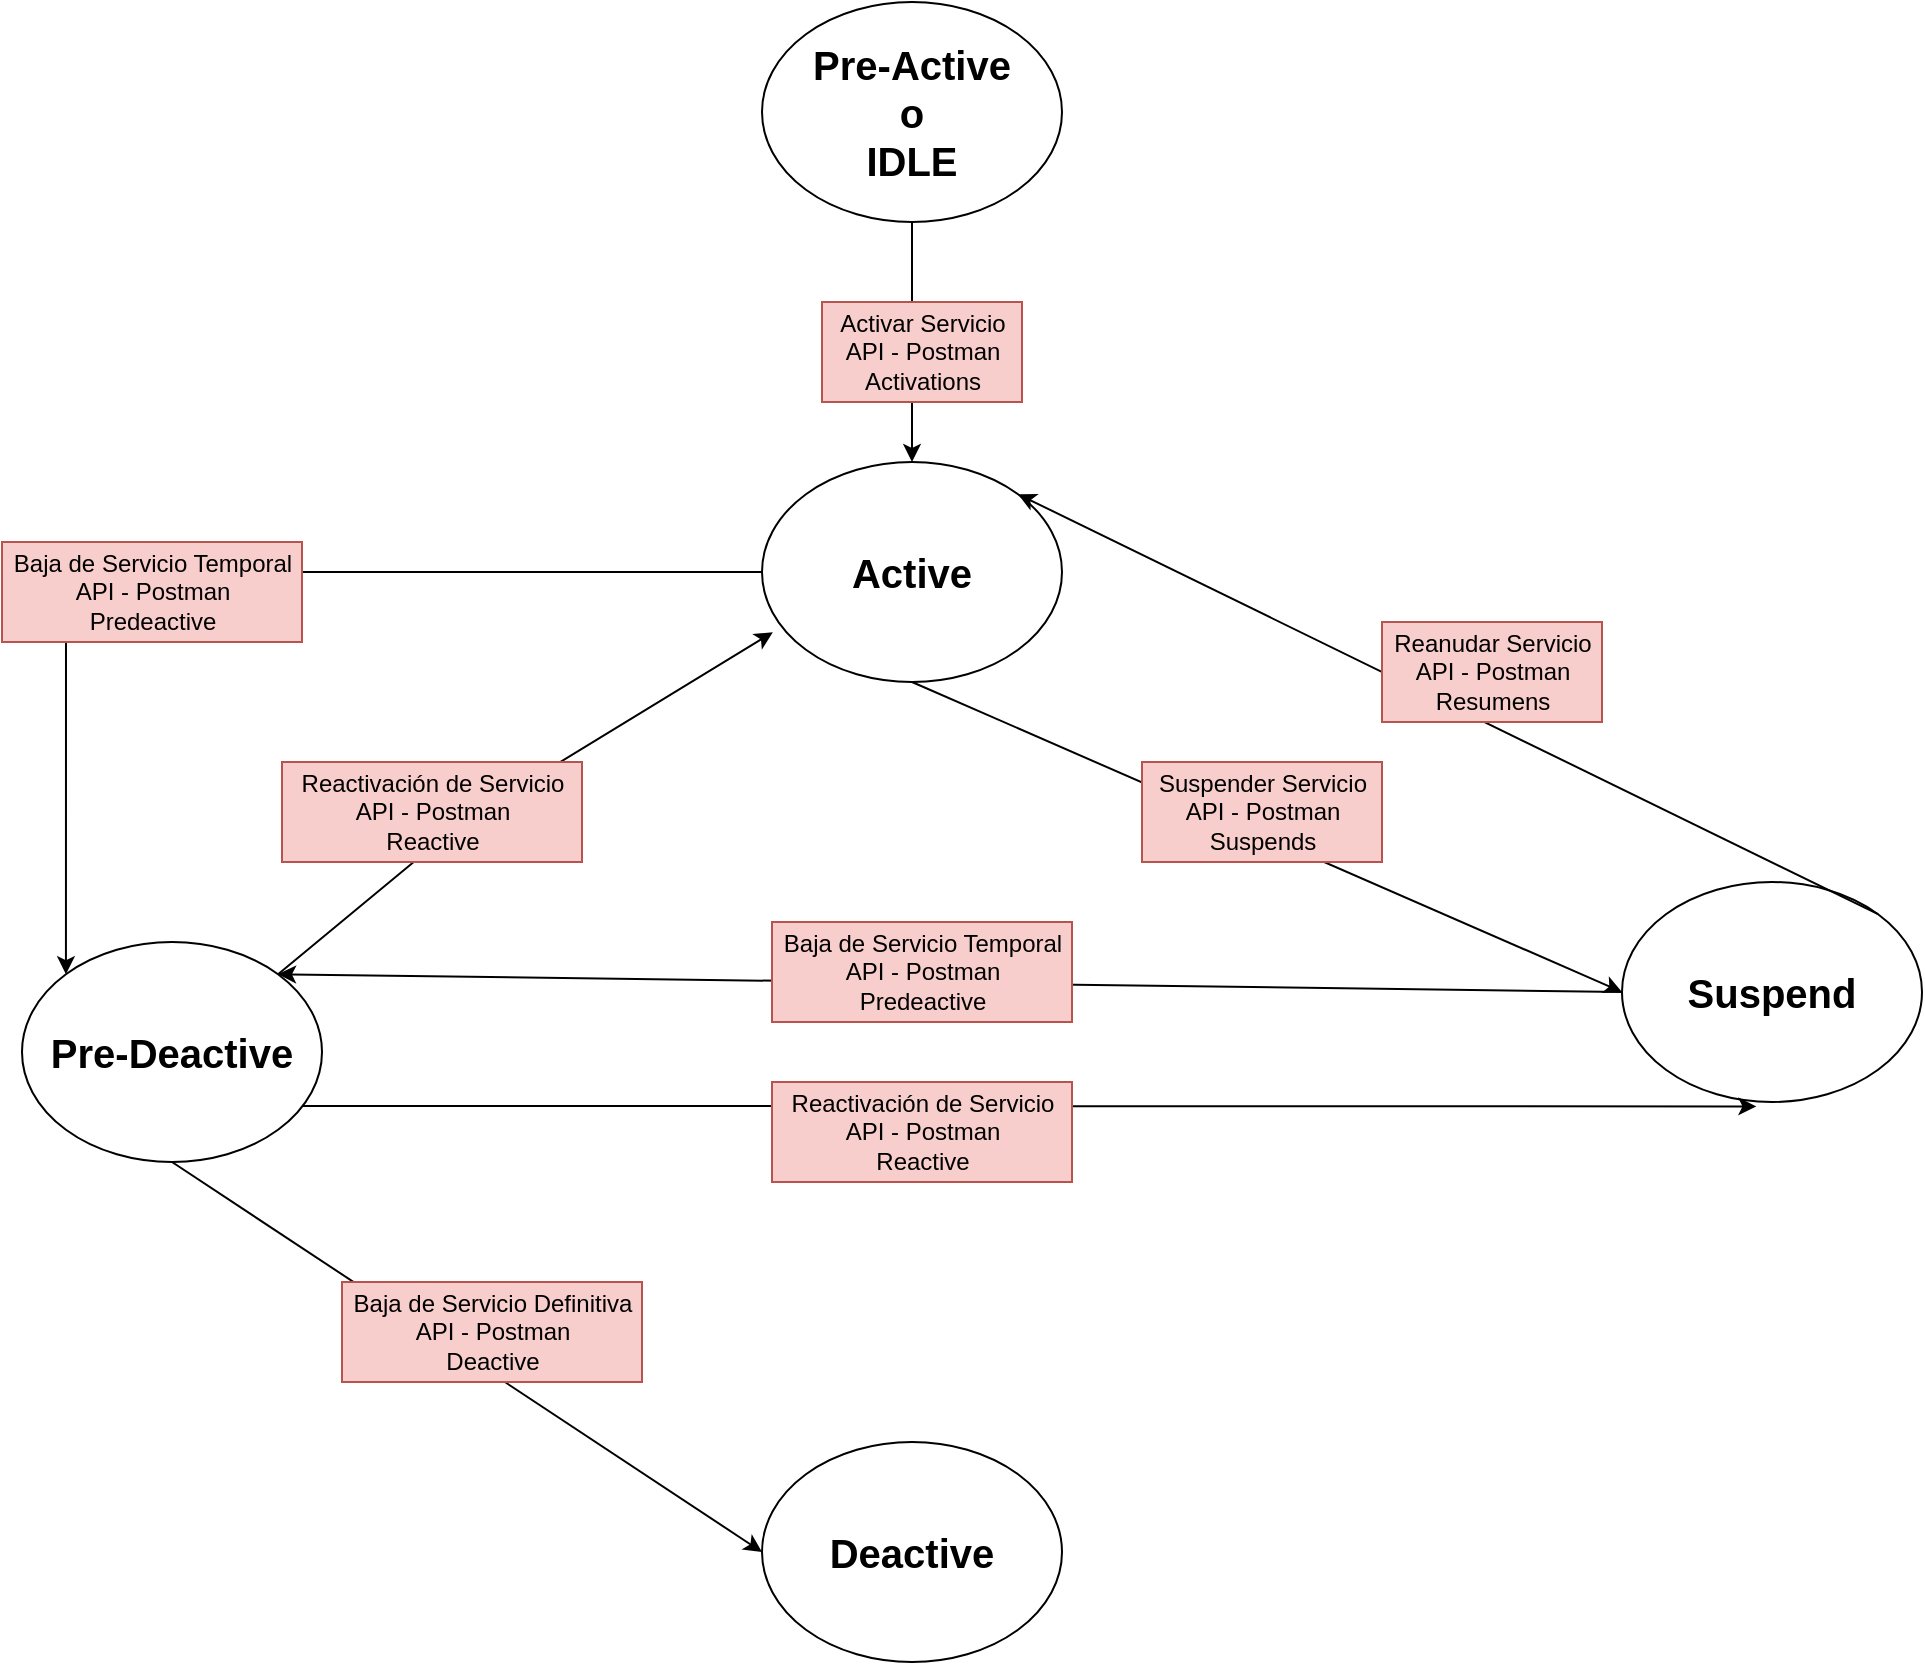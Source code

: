 <mxfile version="15.5.2" type="github"><diagram id="H7uGVd6uUkmrxRJBJKdL" name="Page-1"><mxGraphModel dx="2197" dy="700" grid="1" gridSize="10" guides="1" tooltips="1" connect="1" arrows="1" fold="1" page="1" pageScale="1" pageWidth="827" pageHeight="1169" math="0" shadow="0"><root><mxCell id="0"/><mxCell id="1" parent="0"/><mxCell id="E-aPnvL4wcG2CTVnwj5k-7" style="edgeStyle=orthogonalEdgeStyle;rounded=0;orthogonalLoop=1;jettySize=auto;html=1;exitX=0.5;exitY=1;exitDx=0;exitDy=0;entryX=0.5;entryY=0;entryDx=0;entryDy=0;" edge="1" parent="1" source="E-aPnvL4wcG2CTVnwj5k-1" target="E-aPnvL4wcG2CTVnwj5k-2"><mxGeometry relative="1" as="geometry"/></mxCell><mxCell id="E-aPnvL4wcG2CTVnwj5k-1" value="Pre-Active&lt;br style=&quot;font-size: 20px;&quot;&gt;o&lt;br style=&quot;font-size: 20px;&quot;&gt;IDLE" style="ellipse;whiteSpace=wrap;html=1;fontSize=20;fontStyle=1" vertex="1" parent="1"><mxGeometry x="360" y="150" width="150" height="110" as="geometry"/></mxCell><mxCell id="E-aPnvL4wcG2CTVnwj5k-23" style="edgeStyle=orthogonalEdgeStyle;rounded=0;orthogonalLoop=1;jettySize=auto;html=1;entryX=0;entryY=0;entryDx=0;entryDy=0;" edge="1" parent="1" source="E-aPnvL4wcG2CTVnwj5k-2" target="E-aPnvL4wcG2CTVnwj5k-4"><mxGeometry relative="1" as="geometry"><Array as="points"><mxPoint x="12" y="435"/></Array></mxGeometry></mxCell><mxCell id="E-aPnvL4wcG2CTVnwj5k-2" value="Active" style="ellipse;whiteSpace=wrap;html=1;strokeWidth=1;perimeterSpacing=0;fontSize=20;fontStyle=1" vertex="1" parent="1"><mxGeometry x="360" y="380" width="150" height="110" as="geometry"/></mxCell><mxCell id="E-aPnvL4wcG2CTVnwj5k-3" value="Suspend" style="ellipse;whiteSpace=wrap;html=1;fontSize=20;fontStyle=1" vertex="1" parent="1"><mxGeometry x="790" y="590" width="150" height="110" as="geometry"/></mxCell><mxCell id="E-aPnvL4wcG2CTVnwj5k-21" style="edgeStyle=orthogonalEdgeStyle;rounded=0;orthogonalLoop=1;jettySize=auto;html=1;entryX=0.448;entryY=1.02;entryDx=0;entryDy=0;entryPerimeter=0;" edge="1" parent="1" source="E-aPnvL4wcG2CTVnwj5k-4" target="E-aPnvL4wcG2CTVnwj5k-3"><mxGeometry relative="1" as="geometry"><Array as="points"><mxPoint x="310" y="702"/><mxPoint x="310" y="702"/></Array></mxGeometry></mxCell><mxCell id="E-aPnvL4wcG2CTVnwj5k-4" value="Pre-Deactive" style="ellipse;whiteSpace=wrap;html=1;fontSize=20;fontStyle=1" vertex="1" parent="1"><mxGeometry x="-10" y="620" width="150" height="110" as="geometry"/></mxCell><mxCell id="E-aPnvL4wcG2CTVnwj5k-5" value="Deactive" style="ellipse;whiteSpace=wrap;html=1;fontSize=20;fontStyle=1" vertex="1" parent="1"><mxGeometry x="360" y="870" width="150" height="110" as="geometry"/></mxCell><mxCell id="E-aPnvL4wcG2CTVnwj5k-8" value="Activar Servicio&lt;br&gt;API - Postman&lt;br&gt;Activations" style="text;html=1;align=center;verticalAlign=middle;resizable=0;points=[];autosize=1;strokeWidth=1;fillColor=#f8cecc;strokeColor=#b85450;" vertex="1" parent="1"><mxGeometry x="390" y="300" width="100" height="50" as="geometry"/></mxCell><mxCell id="E-aPnvL4wcG2CTVnwj5k-9" value="" style="endArrow=classic;html=1;rounded=0;exitX=0.5;exitY=1;exitDx=0;exitDy=0;" edge="1" parent="1" source="E-aPnvL4wcG2CTVnwj5k-2"><mxGeometry width="50" height="50" relative="1" as="geometry"><mxPoint x="480" y="480" as="sourcePoint"/><mxPoint x="790" y="645" as="targetPoint"/></mxGeometry></mxCell><mxCell id="E-aPnvL4wcG2CTVnwj5k-10" value="Suspender Servicio&lt;br&gt;API - Postman&lt;br&gt;Suspends" style="text;html=1;align=center;verticalAlign=middle;resizable=0;points=[];autosize=1;strokeWidth=1;fillColor=#f8cecc;strokeColor=#b85450;" vertex="1" parent="1"><mxGeometry x="550" y="530" width="120" height="50" as="geometry"/></mxCell><mxCell id="E-aPnvL4wcG2CTVnwj5k-11" value="" style="endArrow=classic;html=1;rounded=0;exitX=1;exitY=0;exitDx=0;exitDy=0;entryX=1;entryY=0;entryDx=0;entryDy=0;" edge="1" parent="1" source="E-aPnvL4wcG2CTVnwj5k-3" target="E-aPnvL4wcG2CTVnwj5k-2"><mxGeometry width="50" height="50" relative="1" as="geometry"><mxPoint x="600" y="350" as="sourcePoint"/><mxPoint x="510" y="415" as="targetPoint"/></mxGeometry></mxCell><mxCell id="E-aPnvL4wcG2CTVnwj5k-12" value="Reanudar Servicio&lt;br&gt;API - Postman&lt;br&gt;Resumens" style="text;html=1;align=center;verticalAlign=middle;resizable=0;points=[];autosize=1;strokeWidth=1;fillColor=#f8cecc;strokeColor=#b85450;" vertex="1" parent="1"><mxGeometry x="670" y="460" width="110" height="50" as="geometry"/></mxCell><mxCell id="E-aPnvL4wcG2CTVnwj5k-13" value="" style="endArrow=classic;html=1;rounded=0;entryX=1;entryY=0;entryDx=0;entryDy=0;exitX=0;exitY=0.5;exitDx=0;exitDy=0;" edge="1" parent="1" source="E-aPnvL4wcG2CTVnwj5k-3" target="E-aPnvL4wcG2CTVnwj5k-4"><mxGeometry width="50" height="50" relative="1" as="geometry"><mxPoint x="250" y="500" as="sourcePoint"/><mxPoint x="300" y="450" as="targetPoint"/></mxGeometry></mxCell><mxCell id="E-aPnvL4wcG2CTVnwj5k-17" value="Baja de Servicio Temporal&lt;br&gt;API - Postman&lt;br&gt;Predeactive" style="text;html=1;align=center;verticalAlign=middle;resizable=0;points=[];autosize=1;strokeWidth=1;fillColor=#f8cecc;strokeColor=#b85450;" vertex="1" parent="1"><mxGeometry x="365" y="610" width="150" height="50" as="geometry"/></mxCell><mxCell id="E-aPnvL4wcG2CTVnwj5k-22" value="Reactivación de Servicio&lt;br&gt;API - Postman&lt;br&gt;Reactive" style="text;html=1;align=center;verticalAlign=middle;resizable=0;points=[];autosize=1;strokeWidth=1;fillColor=#f8cecc;strokeColor=#b85450;" vertex="1" parent="1"><mxGeometry x="365" y="690" width="150" height="50" as="geometry"/></mxCell><mxCell id="E-aPnvL4wcG2CTVnwj5k-24" value="Baja de Servicio Temporal&lt;br&gt;API - Postman&lt;br&gt;Predeactive" style="text;html=1;align=center;verticalAlign=middle;resizable=0;points=[];autosize=1;strokeWidth=1;fillColor=#f8cecc;strokeColor=#b85450;" vertex="1" parent="1"><mxGeometry x="-20" y="420" width="150" height="50" as="geometry"/></mxCell><mxCell id="E-aPnvL4wcG2CTVnwj5k-26" value="" style="endArrow=classic;html=1;rounded=0;entryX=0.036;entryY=0.774;entryDx=0;entryDy=0;entryPerimeter=0;exitX=1;exitY=0;exitDx=0;exitDy=0;" edge="1" parent="1" source="E-aPnvL4wcG2CTVnwj5k-4" target="E-aPnvL4wcG2CTVnwj5k-2"><mxGeometry width="50" height="50" relative="1" as="geometry"><mxPoint x="145" y="585" as="sourcePoint"/><mxPoint x="195" y="535" as="targetPoint"/><Array as="points"><mxPoint x="210" y="560"/></Array></mxGeometry></mxCell><mxCell id="E-aPnvL4wcG2CTVnwj5k-28" value="Reactivación de Servicio&lt;br&gt;API - Postman&lt;br&gt;Reactive" style="text;html=1;align=center;verticalAlign=middle;resizable=0;points=[];autosize=1;strokeWidth=1;fillColor=#f8cecc;strokeColor=#b85450;" vertex="1" parent="1"><mxGeometry x="120" y="530" width="150" height="50" as="geometry"/></mxCell><mxCell id="E-aPnvL4wcG2CTVnwj5k-29" value="" style="endArrow=classic;html=1;rounded=0;exitX=0.5;exitY=1;exitDx=0;exitDy=0;entryX=0;entryY=0.5;entryDx=0;entryDy=0;" edge="1" parent="1" source="E-aPnvL4wcG2CTVnwj5k-4" target="E-aPnvL4wcG2CTVnwj5k-5"><mxGeometry width="50" height="50" relative="1" as="geometry"><mxPoint x="430" y="800" as="sourcePoint"/><mxPoint x="480" y="750" as="targetPoint"/></mxGeometry></mxCell><mxCell id="E-aPnvL4wcG2CTVnwj5k-30" value="Baja de Servicio Definitiva&lt;br&gt;API - Postman&lt;br&gt;Deactive" style="text;html=1;align=center;verticalAlign=middle;resizable=0;points=[];autosize=1;strokeWidth=1;fillColor=#f8cecc;strokeColor=#b85450;" vertex="1" parent="1"><mxGeometry x="150" y="790" width="150" height="50" as="geometry"/></mxCell></root></mxGraphModel></diagram></mxfile>